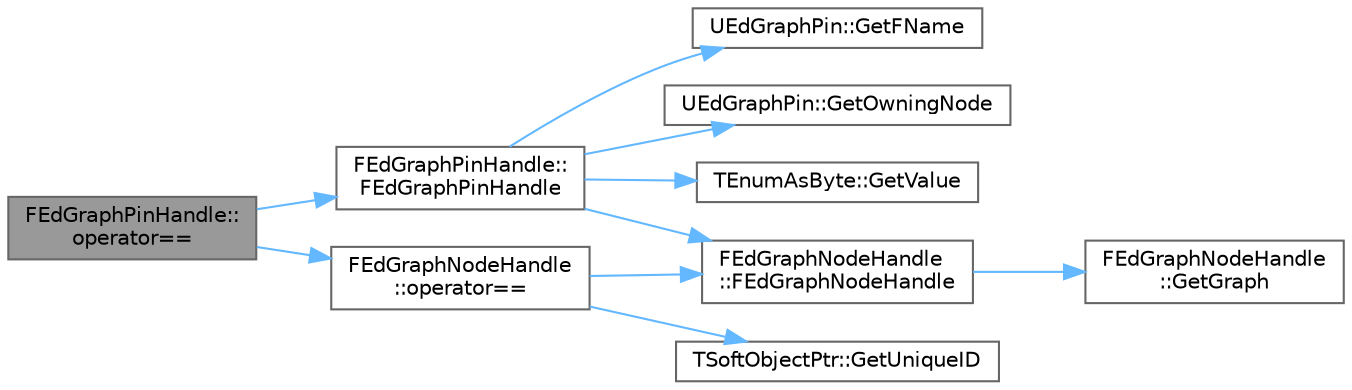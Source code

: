 digraph "FEdGraphPinHandle::operator=="
{
 // INTERACTIVE_SVG=YES
 // LATEX_PDF_SIZE
  bgcolor="transparent";
  edge [fontname=Helvetica,fontsize=10,labelfontname=Helvetica,labelfontsize=10];
  node [fontname=Helvetica,fontsize=10,shape=box,height=0.2,width=0.4];
  rankdir="LR";
  Node1 [id="Node000001",label="FEdGraphPinHandle::\loperator==",height=0.2,width=0.4,color="gray40", fillcolor="grey60", style="filled", fontcolor="black",tooltip=" "];
  Node1 -> Node2 [id="edge1_Node000001_Node000002",color="steelblue1",style="solid",tooltip=" "];
  Node2 [id="Node000002",label="FEdGraphPinHandle::\lFEdGraphPinHandle",height=0.2,width=0.4,color="grey40", fillcolor="white", style="filled",URL="$df/d5c/structFEdGraphPinHandle.html#a58be7c434b25d7023a760e4ac01eef38",tooltip=" "];
  Node2 -> Node3 [id="edge2_Node000002_Node000003",color="steelblue1",style="solid",tooltip=" "];
  Node3 [id="Node000003",label="FEdGraphNodeHandle\l::FEdGraphNodeHandle",height=0.2,width=0.4,color="grey40", fillcolor="white", style="filled",URL="$dc/d28/structFEdGraphNodeHandle.html#a168d65d5dbb767fc71be96b0b1b375e8",tooltip=" "];
  Node3 -> Node4 [id="edge3_Node000003_Node000004",color="steelblue1",style="solid",tooltip=" "];
  Node4 [id="Node000004",label="FEdGraphNodeHandle\l::GetGraph",height=0.2,width=0.4,color="grey40", fillcolor="white", style="filled",URL="$dc/d28/structFEdGraphNodeHandle.html#ae6ed3da5bae3a749006bb7f02758b481",tooltip=" "];
  Node2 -> Node5 [id="edge4_Node000002_Node000005",color="steelblue1",style="solid",tooltip=" "];
  Node5 [id="Node000005",label="UEdGraphPin::GetFName",height=0.2,width=0.4,color="grey40", fillcolor="white", style="filled",URL="$de/d87/classUEdGraphPin.html#ad37c281b0d5a35045624f07b88348a36",tooltip=" "];
  Node2 -> Node6 [id="edge5_Node000002_Node000006",color="steelblue1",style="solid",tooltip=" "];
  Node6 [id="Node000006",label="UEdGraphPin::GetOwningNode",height=0.2,width=0.4,color="grey40", fillcolor="white", style="filled",URL="$de/d87/classUEdGraphPin.html#abce9d2f6f13a843c69a9cdc100440290",tooltip="Returns the node that owns this pin."];
  Node2 -> Node7 [id="edge6_Node000002_Node000007",color="steelblue1",style="solid",tooltip=" "];
  Node7 [id="Node000007",label="TEnumAsByte::GetValue",height=0.2,width=0.4,color="grey40", fillcolor="white", style="filled",URL="$d2/d8c/classTEnumAsByte.html#a618499cdf710fe84d1fe13158b588279",tooltip="Gets the enumeration value."];
  Node1 -> Node8 [id="edge7_Node000001_Node000008",color="steelblue1",style="solid",tooltip=" "];
  Node8 [id="Node000008",label="FEdGraphNodeHandle\l::operator==",height=0.2,width=0.4,color="grey40", fillcolor="white", style="filled",URL="$dc/d28/structFEdGraphNodeHandle.html#a17973429970642d883ba451efa87ae6a",tooltip=" "];
  Node8 -> Node3 [id="edge8_Node000008_Node000003",color="steelblue1",style="solid",tooltip=" "];
  Node8 -> Node9 [id="edge9_Node000008_Node000009",color="steelblue1",style="solid",tooltip=" "];
  Node9 [id="Node000009",label="TSoftObjectPtr::GetUniqueID",height=0.2,width=0.4,color="grey40", fillcolor="white", style="filled",URL="$d4/d2b/structTSoftObjectPtr.html#ae88642e4cd86c1bb85aeebe8570f57d5",tooltip="Returns the StringObjectPath that is wrapped by this SoftObjectPtr."];
}
